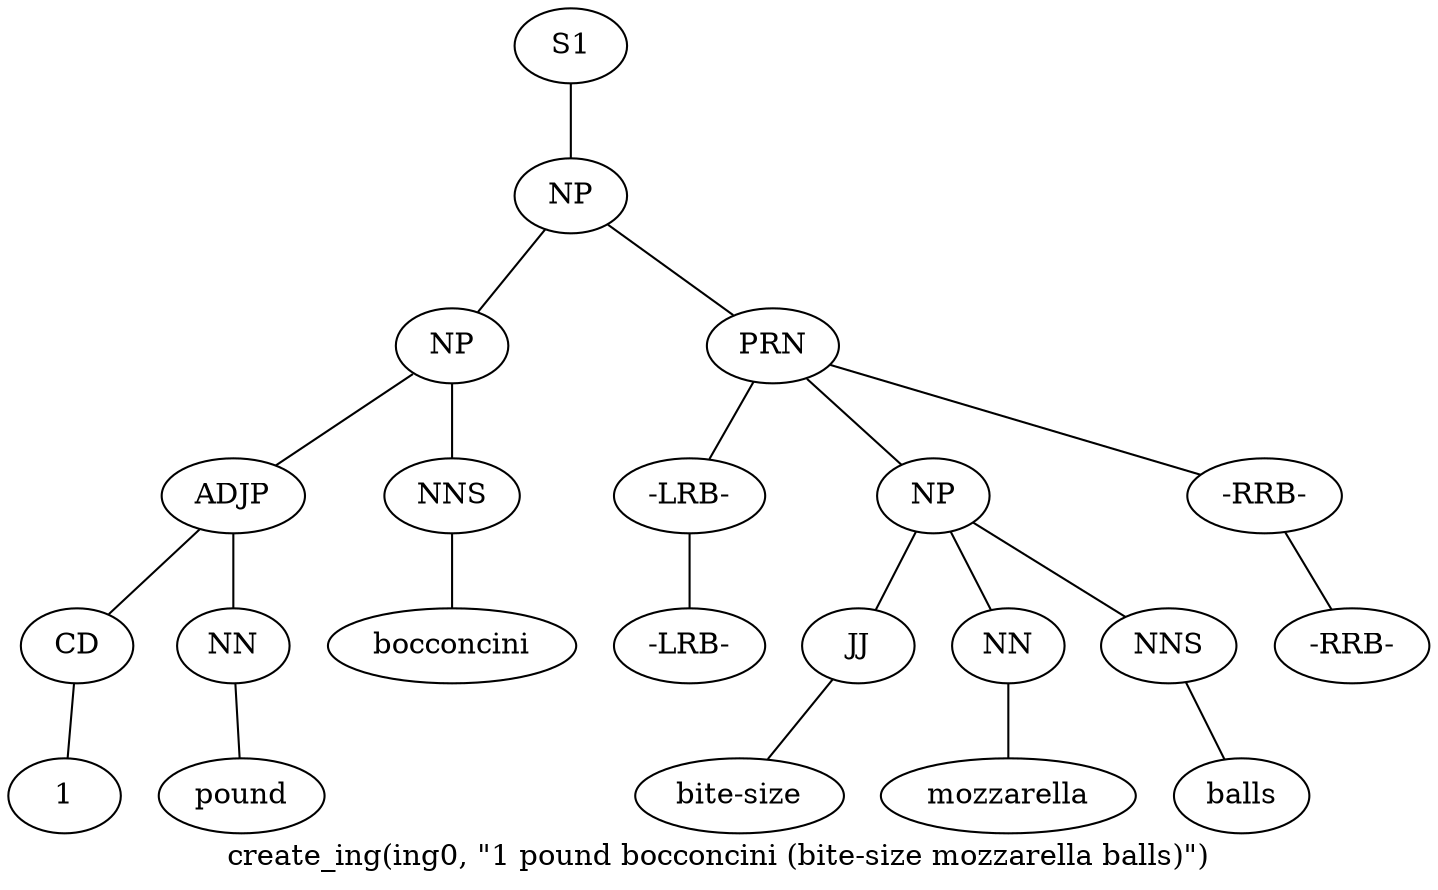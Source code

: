graph SyntaxGraph {
	label = "create_ing(ing0, \"1 pound bocconcini (bite-size mozzarella balls)\")";
	Node0 [label="S1"];
	Node1 [label="NP"];
	Node2 [label="NP"];
	Node3 [label="ADJP"];
	Node4 [label="CD"];
	Node5 [label="1"];
	Node6 [label="NN"];
	Node7 [label="pound"];
	Node8 [label="NNS"];
	Node9 [label="bocconcini"];
	Node10 [label="PRN"];
	Node11 [label="-LRB-"];
	Node12 [label="-LRB-"];
	Node13 [label="NP"];
	Node14 [label="JJ"];
	Node15 [label="bite-size"];
	Node16 [label="NN"];
	Node17 [label="mozzarella"];
	Node18 [label="NNS"];
	Node19 [label="balls"];
	Node20 [label="-RRB-"];
	Node21 [label="-RRB-"];

	Node0 -- Node1;
	Node1 -- Node2;
	Node1 -- Node10;
	Node2 -- Node3;
	Node2 -- Node8;
	Node3 -- Node4;
	Node3 -- Node6;
	Node4 -- Node5;
	Node6 -- Node7;
	Node8 -- Node9;
	Node10 -- Node11;
	Node10 -- Node13;
	Node10 -- Node20;
	Node11 -- Node12;
	Node13 -- Node14;
	Node13 -- Node16;
	Node13 -- Node18;
	Node14 -- Node15;
	Node16 -- Node17;
	Node18 -- Node19;
	Node20 -- Node21;
}